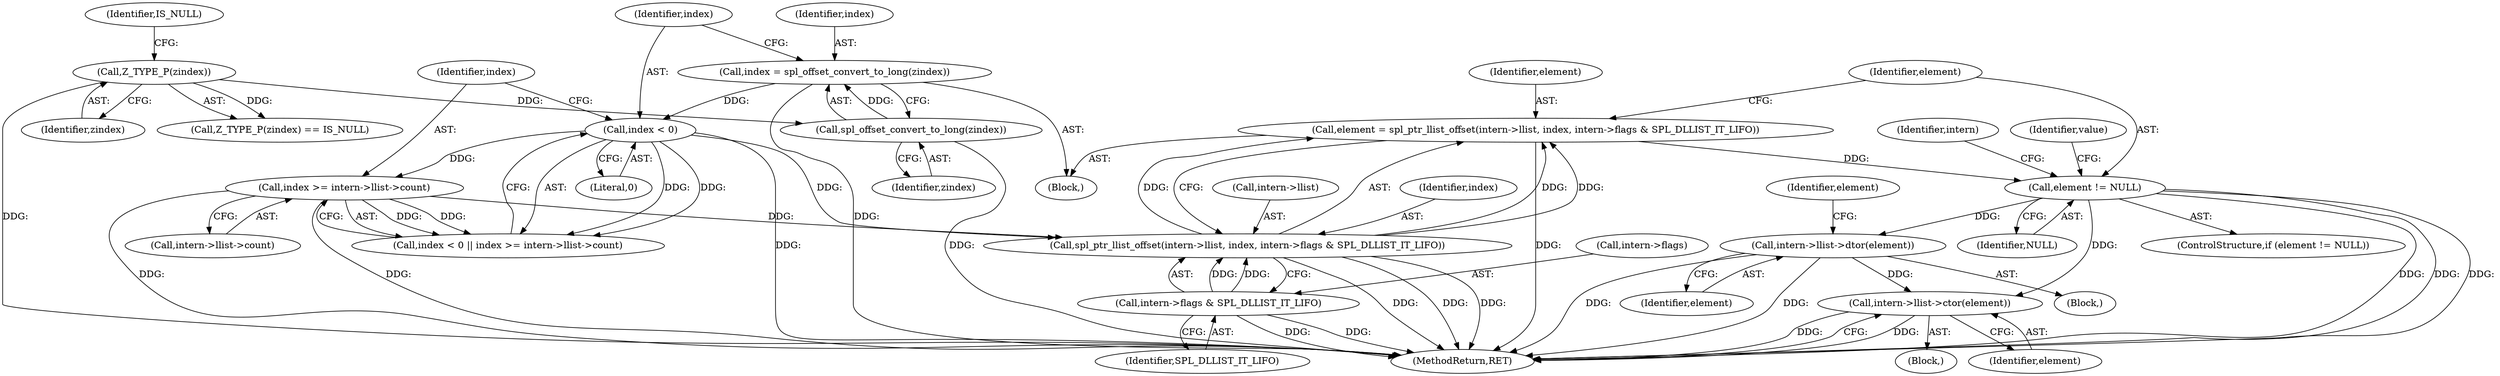 digraph "0_php-src_28a6ed9f9a36b9c517e4a8a429baf4dd382fc5d5?w=1@pointer" {
"1000179" [label="(Call,element != NULL)"];
"1000166" [label="(Call,element = spl_ptr_llist_offset(intern->llist, index, intern->flags & SPL_DLLIST_IT_LIFO))"];
"1000168" [label="(Call,spl_ptr_llist_offset(intern->llist, index, intern->flags & SPL_DLLIST_IT_LIFO))"];
"1000150" [label="(Call,index < 0)"];
"1000144" [label="(Call,index = spl_offset_convert_to_long(zindex))"];
"1000146" [label="(Call,spl_offset_convert_to_long(zindex))"];
"1000131" [label="(Call,Z_TYPE_P(zindex))"];
"1000153" [label="(Call,index >= intern->llist->count)"];
"1000173" [label="(Call,intern->flags & SPL_DLLIST_IT_LIFO)"];
"1000190" [label="(Call,intern->llist->dtor(element))"];
"1000210" [label="(Call,intern->llist->ctor(element))"];
"1000168" [label="(Call,spl_ptr_llist_offset(intern->llist, index, intern->flags & SPL_DLLIST_IT_LIFO))"];
"1000154" [label="(Identifier,index)"];
"1000189" [label="(Block,)"];
"1000195" [label="(Identifier,element)"];
"1000190" [label="(Call,intern->llist->dtor(element))"];
"1000149" [label="(Call,index < 0 || index >= intern->llist->count)"];
"1000155" [label="(Call,intern->llist->count)"];
"1000169" [label="(Call,intern->llist)"];
"1000179" [label="(Call,element != NULL)"];
"1000211" [label="(Identifier,element)"];
"1000174" [label="(Call,intern->flags)"];
"1000166" [label="(Call,element = spl_ptr_llist_offset(intern->llist, index, intern->flags & SPL_DLLIST_IT_LIFO))"];
"1000152" [label="(Literal,0)"];
"1000209" [label="(Block,)"];
"1000145" [label="(Identifier,index)"];
"1000178" [label="(ControlStructure,if (element != NULL))"];
"1000181" [label="(Identifier,NULL)"];
"1000180" [label="(Identifier,element)"];
"1000151" [label="(Identifier,index)"];
"1000186" [label="(Identifier,intern)"];
"1000177" [label="(Identifier,SPL_DLLIST_IT_LIFO)"];
"1000131" [label="(Call,Z_TYPE_P(zindex))"];
"1000153" [label="(Call,index >= intern->llist->count)"];
"1000144" [label="(Call,index = spl_offset_convert_to_long(zindex))"];
"1000150" [label="(Call,index < 0)"];
"1000173" [label="(Call,intern->flags & SPL_DLLIST_IT_LIFO)"];
"1000132" [label="(Identifier,zindex)"];
"1000221" [label="(MethodReturn,RET)"];
"1000215" [label="(Identifier,value)"];
"1000146" [label="(Call,spl_offset_convert_to_long(zindex))"];
"1000141" [label="(Block,)"];
"1000133" [label="(Identifier,IS_NULL)"];
"1000191" [label="(Identifier,element)"];
"1000210" [label="(Call,intern->llist->ctor(element))"];
"1000147" [label="(Identifier,zindex)"];
"1000130" [label="(Call,Z_TYPE_P(zindex) == IS_NULL)"];
"1000167" [label="(Identifier,element)"];
"1000172" [label="(Identifier,index)"];
"1000179" -> "1000178"  [label="AST: "];
"1000179" -> "1000181"  [label="CFG: "];
"1000180" -> "1000179"  [label="AST: "];
"1000181" -> "1000179"  [label="AST: "];
"1000186" -> "1000179"  [label="CFG: "];
"1000215" -> "1000179"  [label="CFG: "];
"1000179" -> "1000221"  [label="DDG: "];
"1000179" -> "1000221"  [label="DDG: "];
"1000179" -> "1000221"  [label="DDG: "];
"1000166" -> "1000179"  [label="DDG: "];
"1000179" -> "1000190"  [label="DDG: "];
"1000179" -> "1000210"  [label="DDG: "];
"1000166" -> "1000141"  [label="AST: "];
"1000166" -> "1000168"  [label="CFG: "];
"1000167" -> "1000166"  [label="AST: "];
"1000168" -> "1000166"  [label="AST: "];
"1000180" -> "1000166"  [label="CFG: "];
"1000166" -> "1000221"  [label="DDG: "];
"1000168" -> "1000166"  [label="DDG: "];
"1000168" -> "1000166"  [label="DDG: "];
"1000168" -> "1000166"  [label="DDG: "];
"1000168" -> "1000173"  [label="CFG: "];
"1000169" -> "1000168"  [label="AST: "];
"1000172" -> "1000168"  [label="AST: "];
"1000173" -> "1000168"  [label="AST: "];
"1000168" -> "1000221"  [label="DDG: "];
"1000168" -> "1000221"  [label="DDG: "];
"1000168" -> "1000221"  [label="DDG: "];
"1000150" -> "1000168"  [label="DDG: "];
"1000153" -> "1000168"  [label="DDG: "];
"1000173" -> "1000168"  [label="DDG: "];
"1000173" -> "1000168"  [label="DDG: "];
"1000150" -> "1000149"  [label="AST: "];
"1000150" -> "1000152"  [label="CFG: "];
"1000151" -> "1000150"  [label="AST: "];
"1000152" -> "1000150"  [label="AST: "];
"1000154" -> "1000150"  [label="CFG: "];
"1000149" -> "1000150"  [label="CFG: "];
"1000150" -> "1000221"  [label="DDG: "];
"1000150" -> "1000149"  [label="DDG: "];
"1000150" -> "1000149"  [label="DDG: "];
"1000144" -> "1000150"  [label="DDG: "];
"1000150" -> "1000153"  [label="DDG: "];
"1000144" -> "1000141"  [label="AST: "];
"1000144" -> "1000146"  [label="CFG: "];
"1000145" -> "1000144"  [label="AST: "];
"1000146" -> "1000144"  [label="AST: "];
"1000151" -> "1000144"  [label="CFG: "];
"1000144" -> "1000221"  [label="DDG: "];
"1000146" -> "1000144"  [label="DDG: "];
"1000146" -> "1000147"  [label="CFG: "];
"1000147" -> "1000146"  [label="AST: "];
"1000146" -> "1000221"  [label="DDG: "];
"1000131" -> "1000146"  [label="DDG: "];
"1000131" -> "1000130"  [label="AST: "];
"1000131" -> "1000132"  [label="CFG: "];
"1000132" -> "1000131"  [label="AST: "];
"1000133" -> "1000131"  [label="CFG: "];
"1000131" -> "1000221"  [label="DDG: "];
"1000131" -> "1000130"  [label="DDG: "];
"1000153" -> "1000149"  [label="AST: "];
"1000153" -> "1000155"  [label="CFG: "];
"1000154" -> "1000153"  [label="AST: "];
"1000155" -> "1000153"  [label="AST: "];
"1000149" -> "1000153"  [label="CFG: "];
"1000153" -> "1000221"  [label="DDG: "];
"1000153" -> "1000221"  [label="DDG: "];
"1000153" -> "1000149"  [label="DDG: "];
"1000153" -> "1000149"  [label="DDG: "];
"1000173" -> "1000177"  [label="CFG: "];
"1000174" -> "1000173"  [label="AST: "];
"1000177" -> "1000173"  [label="AST: "];
"1000173" -> "1000221"  [label="DDG: "];
"1000173" -> "1000221"  [label="DDG: "];
"1000190" -> "1000189"  [label="AST: "];
"1000190" -> "1000191"  [label="CFG: "];
"1000191" -> "1000190"  [label="AST: "];
"1000195" -> "1000190"  [label="CFG: "];
"1000190" -> "1000221"  [label="DDG: "];
"1000190" -> "1000221"  [label="DDG: "];
"1000190" -> "1000210"  [label="DDG: "];
"1000210" -> "1000209"  [label="AST: "];
"1000210" -> "1000211"  [label="CFG: "];
"1000211" -> "1000210"  [label="AST: "];
"1000221" -> "1000210"  [label="CFG: "];
"1000210" -> "1000221"  [label="DDG: "];
"1000210" -> "1000221"  [label="DDG: "];
}
